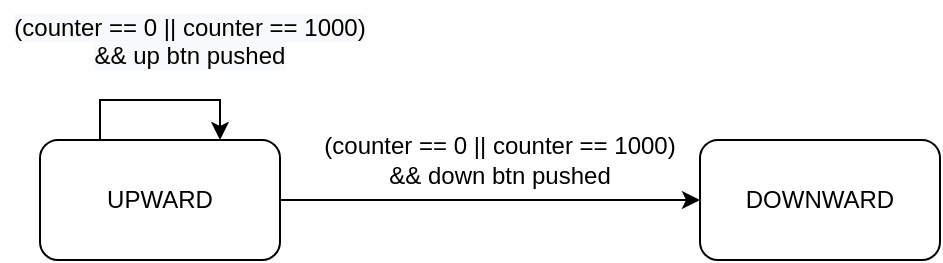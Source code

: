 <mxfile version="13.9.5" type="device"><diagram id="gc3eLqMZYh07ErkOrPX5" name="Page-1"><mxGraphModel dx="652" dy="463" grid="1" gridSize="10" guides="1" tooltips="1" connect="1" arrows="1" fold="1" page="1" pageScale="1" pageWidth="1169" pageHeight="827" math="0" shadow="0"><root><mxCell id="0"/><mxCell id="1" parent="0"/><mxCell id="s-2QsYdwow0TusJdGh1t-10" style="edgeStyle=none;rounded=0;orthogonalLoop=1;jettySize=auto;html=1;exitX=1;exitY=0.5;exitDx=0;exitDy=0;entryX=0;entryY=0.5;entryDx=0;entryDy=0;" edge="1" parent="1" source="s-2QsYdwow0TusJdGh1t-1" target="s-2QsYdwow0TusJdGh1t-2"><mxGeometry relative="1" as="geometry"/></mxCell><mxCell id="s-2QsYdwow0TusJdGh1t-1" value="UPWARD" style="rounded=1;whiteSpace=wrap;html=1;" vertex="1" parent="1"><mxGeometry x="320" y="300" width="120" height="60" as="geometry"/></mxCell><mxCell id="s-2QsYdwow0TusJdGh1t-2" value="DOWNWARD" style="rounded=1;whiteSpace=wrap;html=1;" vertex="1" parent="1"><mxGeometry x="650" y="300" width="120" height="60" as="geometry"/></mxCell><mxCell id="s-2QsYdwow0TusJdGh1t-11" style="edgeStyle=orthogonalEdgeStyle;rounded=0;orthogonalLoop=1;jettySize=auto;html=1;exitX=0.25;exitY=0;exitDx=0;exitDy=0;entryX=0.75;entryY=0;entryDx=0;entryDy=0;" edge="1" parent="1" source="s-2QsYdwow0TusJdGh1t-1" target="s-2QsYdwow0TusJdGh1t-1"><mxGeometry relative="1" as="geometry"><Array as="points"><mxPoint x="350" y="280"/><mxPoint x="410" y="280"/></Array></mxGeometry></mxCell><mxCell id="s-2QsYdwow0TusJdGh1t-12" value="(counter == 0 || counter == 1000)&lt;br&gt;&amp;amp;&amp;amp; down btn pushed" style="text;html=1;strokeColor=none;fillColor=none;align=center;verticalAlign=middle;whiteSpace=wrap;rounded=0;" vertex="1" parent="1"><mxGeometry x="460" y="300" width="180" height="20" as="geometry"/></mxCell><mxCell id="s-2QsYdwow0TusJdGh1t-13" value="&lt;span style=&quot;color: rgb(0 , 0 , 0) ; font-family: &amp;#34;helvetica&amp;#34; ; font-size: 12px ; font-style: normal ; font-weight: 400 ; letter-spacing: normal ; text-indent: 0px ; text-transform: none ; word-spacing: 0px ; background-color: rgb(248 , 249 , 250) ; display: inline ; float: none&quot;&gt;(counter == 0 || counter == 1000)&lt;/span&gt;&lt;br style=&quot;color: rgb(0 , 0 , 0) ; font-family: &amp;#34;helvetica&amp;#34; ; font-size: 12px ; font-style: normal ; font-weight: 400 ; letter-spacing: normal ; text-indent: 0px ; text-transform: none ; word-spacing: 0px ; background-color: rgb(248 , 249 , 250)&quot;&gt;&lt;span style=&quot;color: rgb(0 , 0 , 0) ; font-family: &amp;#34;helvetica&amp;#34; ; font-size: 12px ; font-style: normal ; font-weight: 400 ; letter-spacing: normal ; text-indent: 0px ; text-transform: none ; word-spacing: 0px ; background-color: rgb(248 , 249 , 250) ; display: inline ; float: none&quot;&gt;&amp;amp;&amp;amp; up btn pushed&lt;/span&gt;" style="text;whiteSpace=wrap;html=1;align=center;" vertex="1" parent="1"><mxGeometry x="300" y="230" width="190" height="40" as="geometry"/></mxCell></root></mxGraphModel></diagram></mxfile>